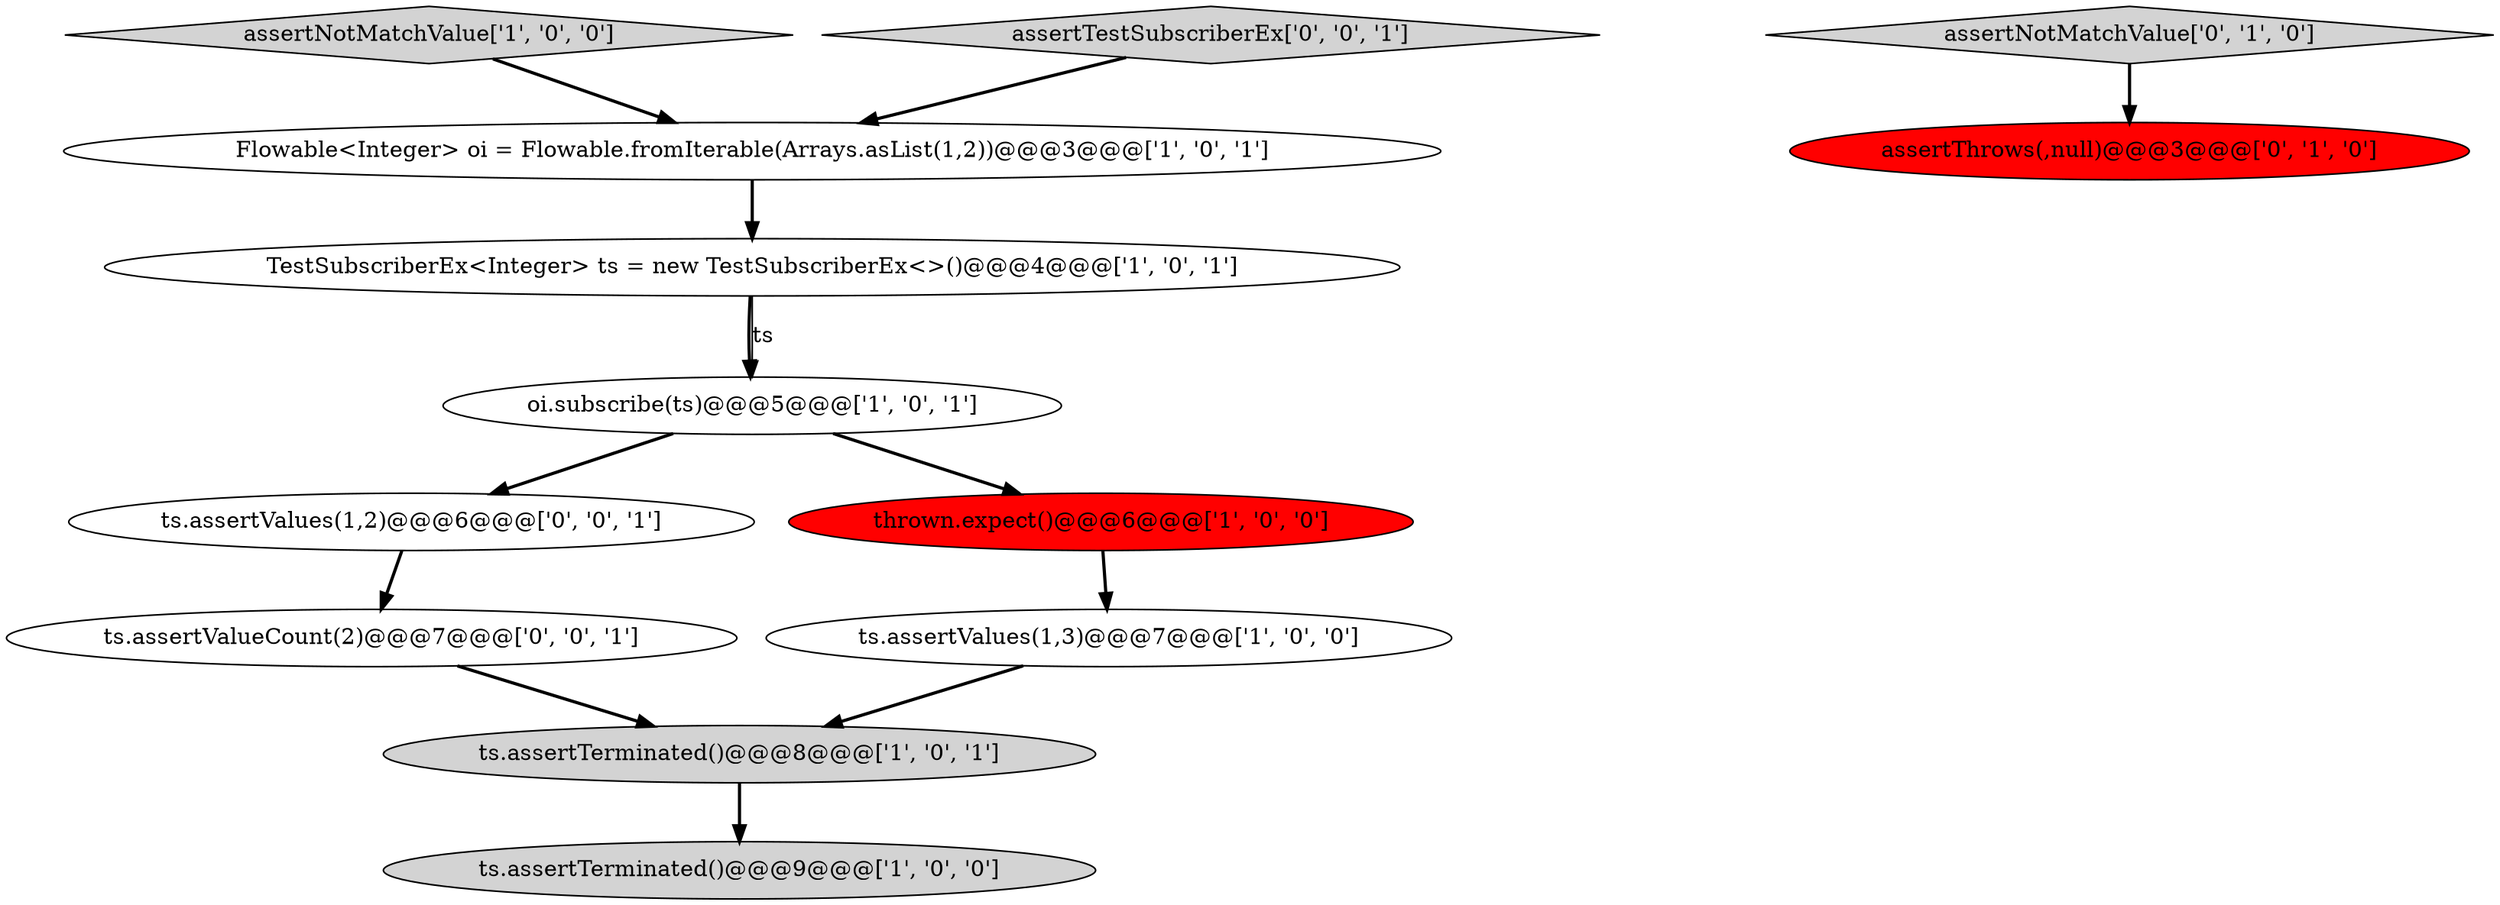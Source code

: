 digraph {
4 [style = filled, label = "ts.assertValues(1,3)@@@7@@@['1', '0', '0']", fillcolor = white, shape = ellipse image = "AAA0AAABBB1BBB"];
0 [style = filled, label = "oi.subscribe(ts)@@@5@@@['1', '0', '1']", fillcolor = white, shape = ellipse image = "AAA0AAABBB1BBB"];
10 [style = filled, label = "ts.assertValues(1,2)@@@6@@@['0', '0', '1']", fillcolor = white, shape = ellipse image = "AAA0AAABBB3BBB"];
1 [style = filled, label = "assertNotMatchValue['1', '0', '0']", fillcolor = lightgray, shape = diamond image = "AAA0AAABBB1BBB"];
11 [style = filled, label = "assertTestSubscriberEx['0', '0', '1']", fillcolor = lightgray, shape = diamond image = "AAA0AAABBB3BBB"];
2 [style = filled, label = "Flowable<Integer> oi = Flowable.fromIterable(Arrays.asList(1,2))@@@3@@@['1', '0', '1']", fillcolor = white, shape = ellipse image = "AAA0AAABBB1BBB"];
5 [style = filled, label = "TestSubscriberEx<Integer> ts = new TestSubscriberEx<>()@@@4@@@['1', '0', '1']", fillcolor = white, shape = ellipse image = "AAA0AAABBB1BBB"];
6 [style = filled, label = "thrown.expect()@@@6@@@['1', '0', '0']", fillcolor = red, shape = ellipse image = "AAA1AAABBB1BBB"];
12 [style = filled, label = "ts.assertValueCount(2)@@@7@@@['0', '0', '1']", fillcolor = white, shape = ellipse image = "AAA0AAABBB3BBB"];
7 [style = filled, label = "ts.assertTerminated()@@@9@@@['1', '0', '0']", fillcolor = lightgray, shape = ellipse image = "AAA0AAABBB1BBB"];
8 [style = filled, label = "assertThrows(,null)@@@3@@@['0', '1', '0']", fillcolor = red, shape = ellipse image = "AAA1AAABBB2BBB"];
9 [style = filled, label = "assertNotMatchValue['0', '1', '0']", fillcolor = lightgray, shape = diamond image = "AAA0AAABBB2BBB"];
3 [style = filled, label = "ts.assertTerminated()@@@8@@@['1', '0', '1']", fillcolor = lightgray, shape = ellipse image = "AAA0AAABBB1BBB"];
4->3 [style = bold, label=""];
6->4 [style = bold, label=""];
1->2 [style = bold, label=""];
0->10 [style = bold, label=""];
12->3 [style = bold, label=""];
5->0 [style = bold, label=""];
3->7 [style = bold, label=""];
9->8 [style = bold, label=""];
0->6 [style = bold, label=""];
10->12 [style = bold, label=""];
5->0 [style = solid, label="ts"];
11->2 [style = bold, label=""];
2->5 [style = bold, label=""];
}
